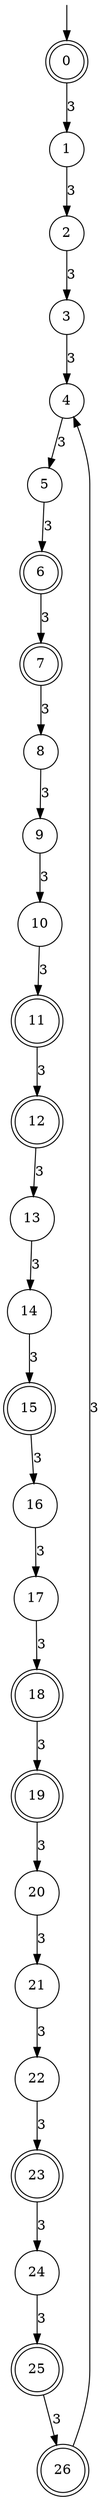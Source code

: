 digraph g {

	s0 [shape="doublecircle" label="0"];
	s1 [shape="circle" label="1"];
	s2 [shape="circle" label="2"];
	s3 [shape="circle" label="3"];
	s4 [shape="circle" label="4"];
	s5 [shape="circle" label="5"];
	s6 [shape="doublecircle" label="6"];
	s7 [shape="doublecircle" label="7"];
	s8 [shape="circle" label="8"];
	s9 [shape="circle" label="9"];
	s10 [shape="circle" label="10"];
	s11 [shape="doublecircle" label="11"];
	s12 [shape="doublecircle" label="12"];
	s13 [shape="circle" label="13"];
	s14 [shape="circle" label="14"];
	s15 [shape="doublecircle" label="15"];
	s16 [shape="circle" label="16"];
	s17 [shape="circle" label="17"];
	s18 [shape="doublecircle" label="18"];
	s19 [shape="doublecircle" label="19"];
	s20 [shape="circle" label="20"];
	s21 [shape="circle" label="21"];
	s22 [shape="circle" label="22"];
	s23 [shape="doublecircle" label="23"];
	s24 [shape="circle" label="24"];
	s25 [shape="doublecircle" label="25"];
	s26 [shape="doublecircle" label="26"];
	s0 -> s1 [label="3"];
	s1 -> s2 [label="3"];
	s2 -> s3 [label="3"];
	s3 -> s4 [label="3"];
	s4 -> s5 [label="3"];
	s5 -> s6 [label="3"];
	s6 -> s7 [label="3"];
	s7 -> s8 [label="3"];
	s8 -> s9 [label="3"];
	s9 -> s10 [label="3"];
	s10 -> s11 [label="3"];
	s11 -> s12 [label="3"];
	s12 -> s13 [label="3"];
	s13 -> s14 [label="3"];
	s14 -> s15 [label="3"];
	s15 -> s16 [label="3"];
	s16 -> s17 [label="3"];
	s17 -> s18 [label="3"];
	s18 -> s19 [label="3"];
	s19 -> s20 [label="3"];
	s20 -> s21 [label="3"];
	s21 -> s22 [label="3"];
	s22 -> s23 [label="3"];
	s23 -> s24 [label="3"];
	s24 -> s25 [label="3"];
	s25 -> s26 [label="3"];
	s26 -> s4 [label="3"];

__start0 [label="" shape="none" width="0" height="0"];
__start0 -> s0;

}
